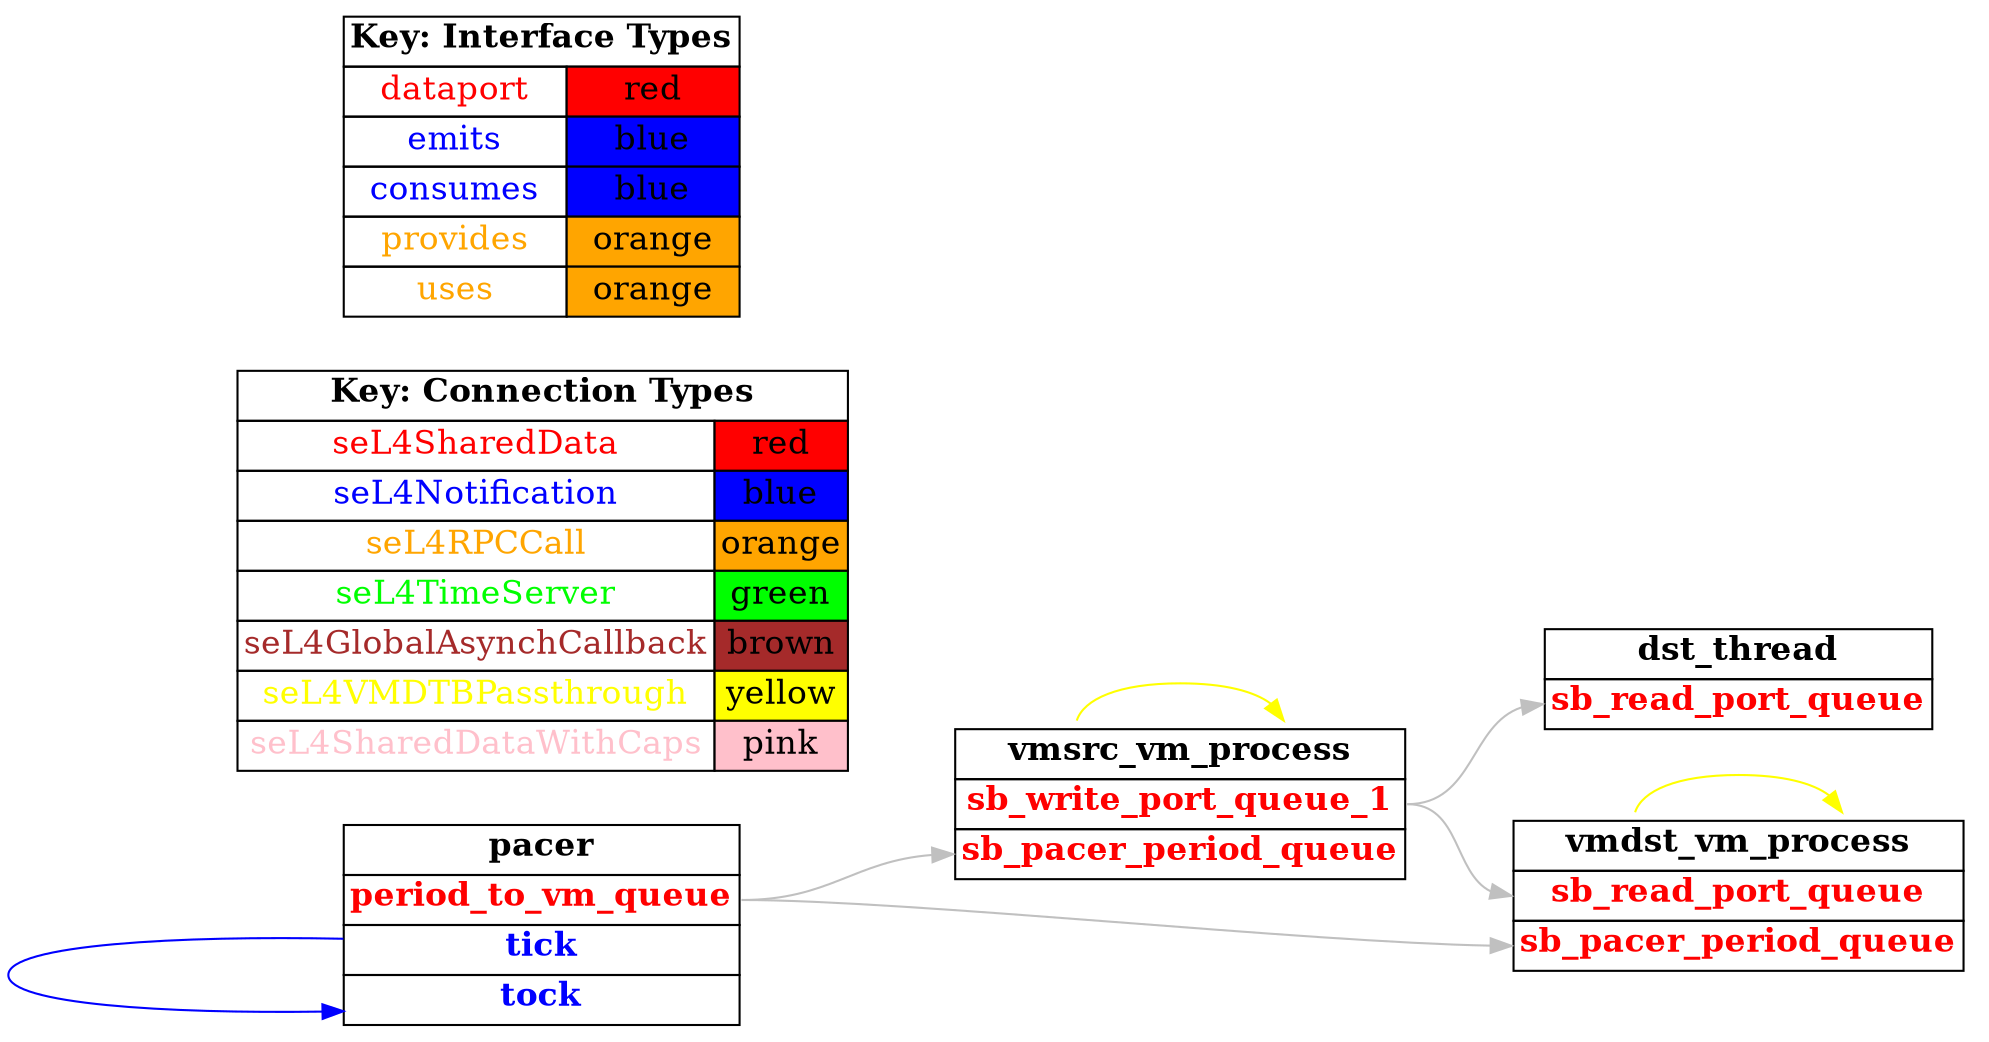 digraph g {
graph [
  overlap = false,
  rankdir = "LR"
];
node [
  fontsize = "16",
  shape = "ellipse"
];
edge [
];

vmsrc_vm_process [
  label=<
    <TABLE BORDER="0" CELLBORDER="1" CELLSPACING="0">
      <TR><TD><B>vmsrc_vm_process</B></TD></TR>
      <TR><TD PORT="sb_write_port_queue_1"><FONT COLOR="red"><B>sb_write_port_queue_1</B></FONT></TD></TR>
      <TR><TD PORT="sb_pacer_period_queue"><FONT COLOR="red"><B>sb_pacer_period_queue</B></FONT></TD></TR>"
    </TABLE>
  >
  shape=plaintext
];

vmdst_vm_process [
  label=<
    <TABLE BORDER="0" CELLBORDER="1" CELLSPACING="0">
      <TR><TD><B>vmdst_vm_process</B></TD></TR>
      <TR><TD PORT="sb_read_port_queue"><FONT COLOR="red"><B>sb_read_port_queue</B></FONT></TD></TR>
      <TR><TD PORT="sb_pacer_period_queue"><FONT COLOR="red"><B>sb_pacer_period_queue</B></FONT></TD></TR>"
    </TABLE>
  >
  shape=plaintext
];

dst_thread [
  label=<
    <TABLE BORDER="0" CELLBORDER="1" CELLSPACING="0">
      <TR><TD><B>dst_thread</B></TD></TR>
      <TR><TD PORT="sb_read_port_queue"><FONT COLOR="red"><B>sb_read_port_queue</B></FONT></TD></TR>"
    </TABLE>
  >
  shape=plaintext
];

pacer [
  label=<
    <TABLE BORDER="0" CELLBORDER="1" CELLSPACING="0">
      <TR><TD><B>pacer</B></TD></TR>
      <TR><TD PORT="period_to_vm_queue"><FONT COLOR="red"><B>period_to_vm_queue</B></FONT></TD></TR>
      <TR><TD PORT="tick"><FONT COLOR="blue"><B>tick</B></FONT></TD></TR>
      <TR><TD PORT="tock"><FONT COLOR="blue"><B>tock</B></FONT></TD></TR>"
    </TABLE>
  >
  shape=plaintext
];

connectiontypekey [
  label=<
   <TABLE BORDER="0" CELLBORDER="1" CELLSPACING="0">
     <TR><TD COLSPAN="2"><B>Key: Connection Types</B></TD></TR>
     <TR><TD><FONT COLOR="red">seL4SharedData</FONT></TD><TD BGCOLOR="red">red</TD></TR>
     <TR><TD><FONT COLOR="blue">seL4Notification</FONT></TD><TD BGCOLOR="blue">blue</TD></TR>
     <TR><TD><FONT COLOR="orange">seL4RPCCall</FONT></TD><TD BGCOLOR="orange">orange</TD></TR>
     <TR><TD><FONT COLOR="green">seL4TimeServer</FONT></TD><TD BGCOLOR="green">green</TD></TR>
     <TR><TD><FONT COLOR="brown">seL4GlobalAsynchCallback</FONT></TD><TD BGCOLOR="brown">brown</TD></TR>
     <TR><TD><FONT COLOR="yellow">seL4VMDTBPassthrough</FONT></TD><TD BGCOLOR="yellow">yellow</TD></TR>
     <TR><TD><FONT COLOR="pink">seL4SharedDataWithCaps</FONT></TD><TD BGCOLOR="pink">pink</TD></TR>
   </TABLE>
  >
  shape=plaintext
];

interfacetypekey [
  label=<
   <TABLE BORDER="0" CELLBORDER="1" CELLSPACING="0">
     <TR><TD COLSPAN="2"><B>Key: Interface Types</B></TD></TR>
     <TR><TD><FONT COLOR="red">dataport</FONT></TD><TD BGCOLOR="red">red</TD></TR>
     <TR><TD><FONT COLOR="blue">emits</FONT></TD><TD BGCOLOR="blue">blue</TD></TR>
     <TR><TD><FONT COLOR="blue">consumes</FONT></TD><TD BGCOLOR="blue">blue</TD></TR>
     <TR><TD><FONT COLOR="orange">provides</FONT></TD><TD BGCOLOR="orange">orange</TD></TR>
     <TR><TD><FONT COLOR="orange">uses</FONT></TD><TD BGCOLOR="orange">orange</TD></TR>
   </TABLE>
  >
  shape=plaintext
];

"vmsrc_vm_process":dtb_self -> "vmsrc_vm_process":dtb [
  color="yellow"
  //label = "seL4VMDTBPassthrough"
  id = conn1

];

"vmdst_vm_process":dtb_self -> "vmdst_vm_process":dtb [
  color="yellow"
  //label = "seL4VMDTBPassthrough"
  id = conn2

];

"vmsrc_vm_process":sb_write_port_queue_1 -> "vmdst_vm_process":sb_read_port_queue [
  color="grey"
  //label = "CASE_AADL_EventDataport"
  id = conn3

];

"vmsrc_vm_process":sb_write_port_queue_1 -> "dst_thread":sb_read_port_queue [
  color="grey"
  //label = "CASE_AADL_EventDataport"
  id = conn3

];

"pacer":tick -> "pacer":tock [
  color="blue"
  //label = "seL4Notification"
  id = conn4

];

"pacer":period_to_vm_queue -> "vmsrc_vm_process":sb_pacer_period_queue [
  color="grey"
  //label = "CASE_AADL_EventDataport"
  id = conn5

];

"pacer":period_to_vm_queue -> "vmdst_vm_process":sb_pacer_period_queue [
  color="grey"
  //label = "CASE_AADL_EventDataport"
  id = conn5

];

}